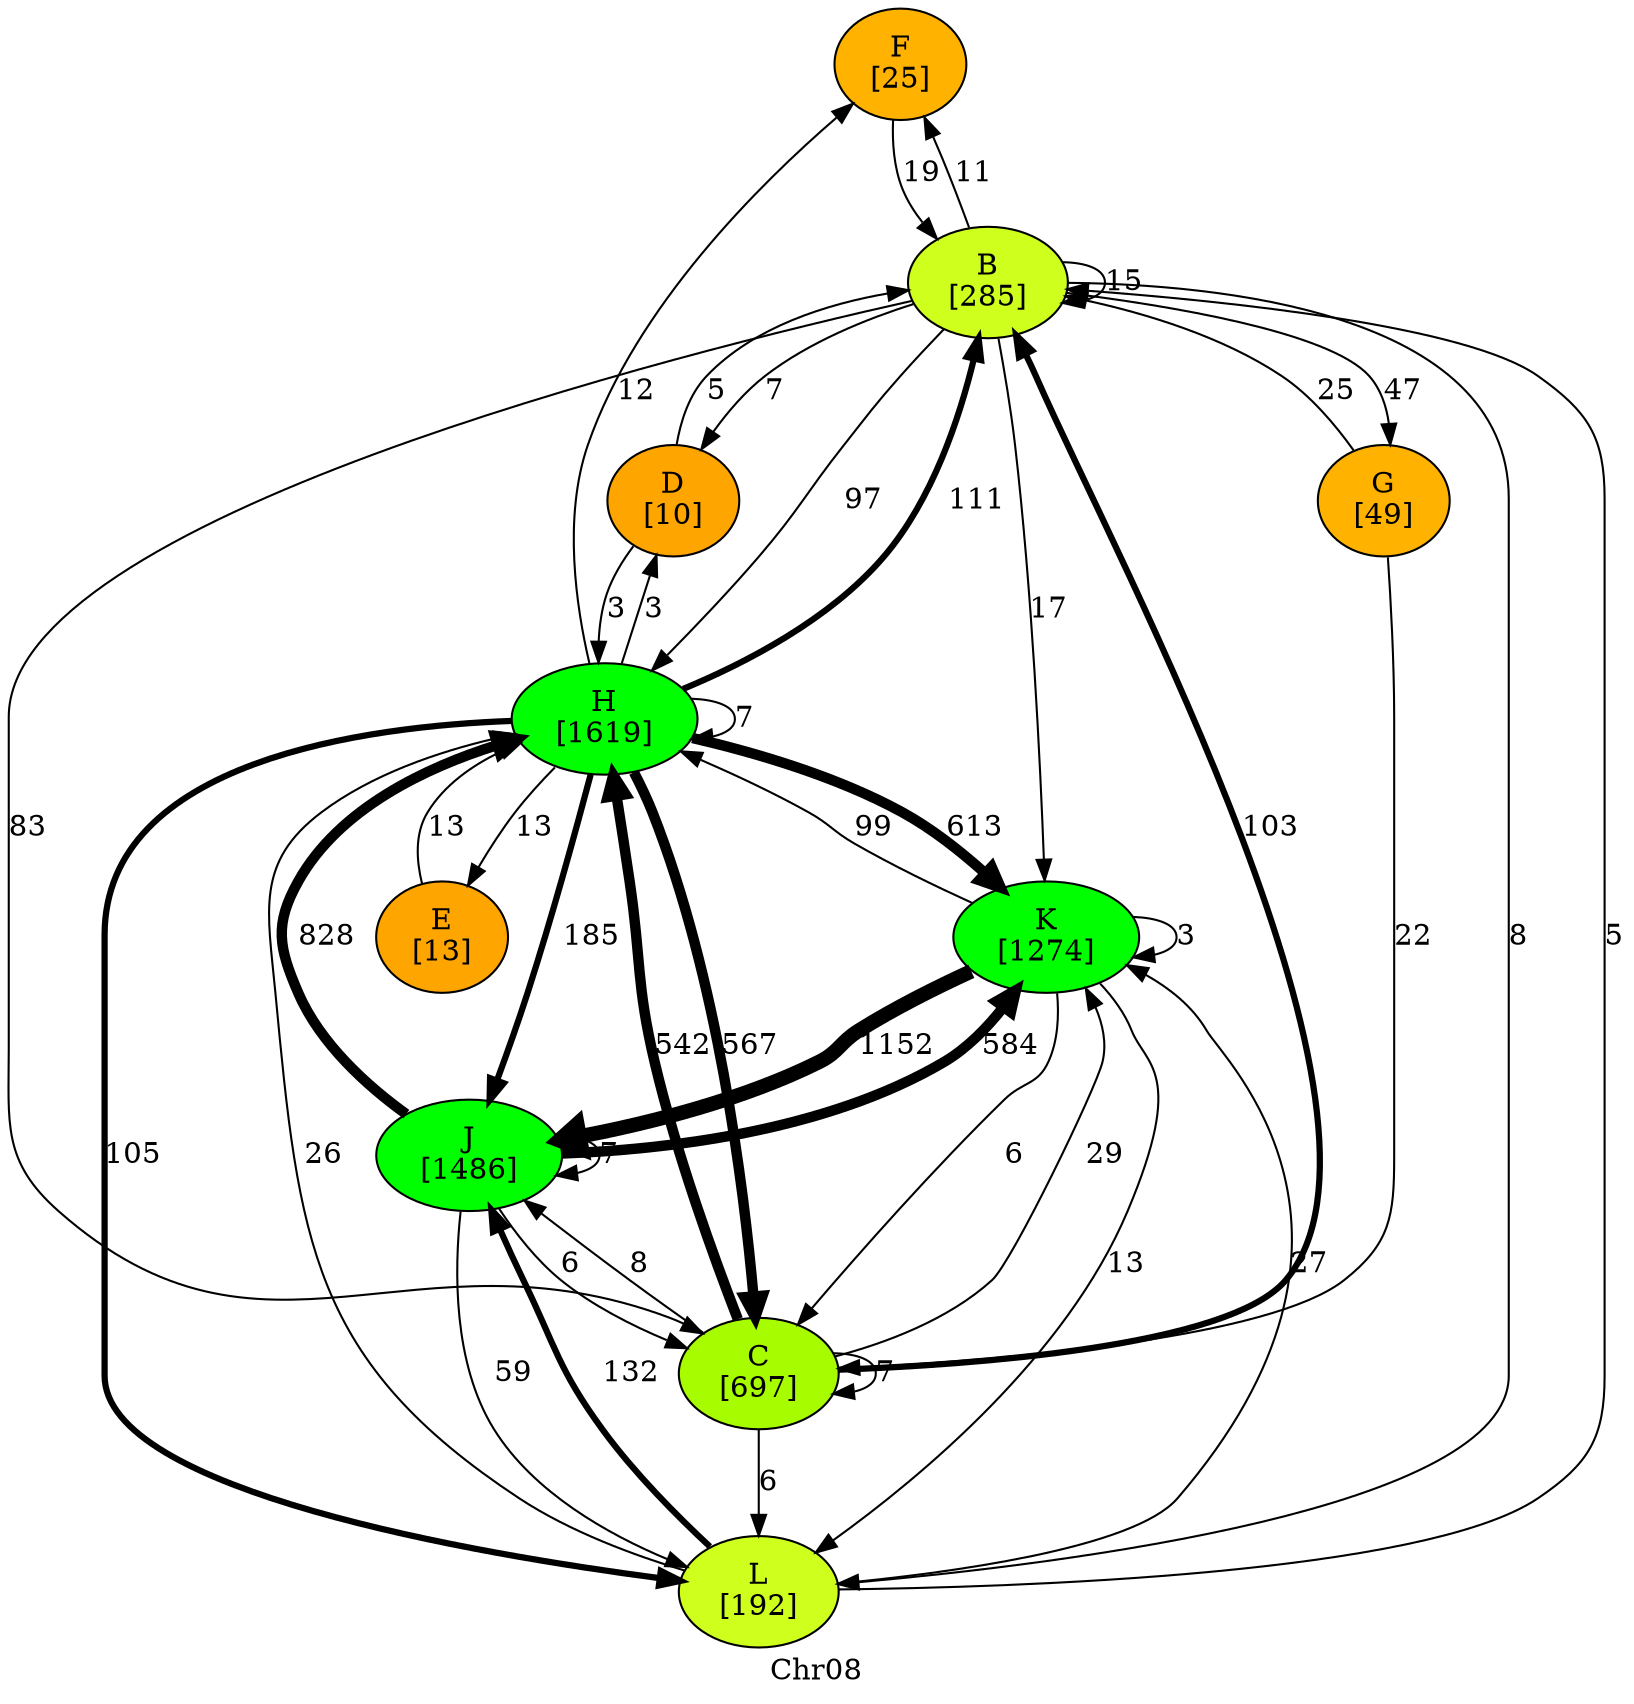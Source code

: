 digraph "" {
	graph [label=Chr08];
	node [label="\N"];
	F	[fillcolor="#ffb300",
		label="F\n[25]",
		style=filled];
	B	[fillcolor="#ceff1d",
		label="B\n[285]",
		style=filled];
	F -> B	[label=19,
		penwidth=1];
	E	[fillcolor=orange,
		label="E\n[13]",
		style=filled];
	H	[fillcolor="#00ff00",
		label="H\n[1619]",
		style=filled];
	E -> H	[label=13,
		penwidth=1];
	C	[fillcolor="#a7fc00",
		label="C\n[697]",
		style=filled];
	C -> C	[label=7,
		penwidth=1];
	L	[fillcolor="#ceff1d",
		label="L\n[192]",
		style=filled];
	C -> L	[label=6,
		penwidth=1];
	J	[fillcolor="#00ff00",
		label="J\n[1486]",
		style=filled];
	C -> J	[label=8,
		penwidth=1];
	C -> B	[label=103,
		penwidth=3];
	C -> H	[label=542,
		penwidth=5];
	K	[fillcolor="#00ff00",
		label="K\n[1274]",
		style=filled];
	C -> K	[label=29,
		penwidth=1];
	L -> J	[label=132,
		penwidth=3];
	L -> B	[label=5,
		penwidth=1];
	L -> H	[label=26,
		penwidth=1];
	L -> K	[label=27,
		penwidth=1];
	J -> C	[label=6,
		penwidth=1];
	J -> L	[label=59,
		penwidth=1];
	J -> J	[label=7,
		penwidth=1];
	J -> H	[label=828,
		penwidth=5];
	J -> K	[label=584,
		penwidth=5];
	B -> F	[label=11,
		penwidth=1];
	B -> C	[label=83,
		penwidth=1];
	B -> L	[label=8,
		penwidth=1];
	B -> B	[label=15,
		penwidth=1];
	B -> H	[label=97,
		penwidth=1];
	G	[fillcolor="#ffb300",
		label="G\n[49]",
		style=filled];
	B -> G	[label=47,
		penwidth=1];
	D	[fillcolor=orange,
		label="D\n[10]",
		style=filled];
	B -> D	[label=7,
		penwidth=1];
	B -> K	[label=17,
		penwidth=1];
	H -> F	[label=12,
		penwidth=1];
	H -> E	[label=13,
		penwidth=1];
	H -> C	[label=567,
		penwidth=5];
	H -> L	[label=105,
		penwidth=3];
	H -> J	[label=185,
		penwidth=3];
	H -> B	[label=111,
		penwidth=3];
	H -> H	[label=7,
		penwidth=1];
	H -> D	[label=3,
		penwidth=1];
	H -> K	[label=613,
		penwidth=5];
	G -> C	[label=22,
		penwidth=1];
	G -> B	[label=25,
		penwidth=1];
	D -> B	[label=5,
		penwidth=1];
	D -> H	[label=3,
		penwidth=1];
	K -> C	[label=6,
		penwidth=1];
	K -> L	[label=13,
		penwidth=1];
	K -> J	[label=1152,
		penwidth=7];
	K -> H	[label=99,
		penwidth=1];
	K -> K	[label=3,
		penwidth=1];
}
